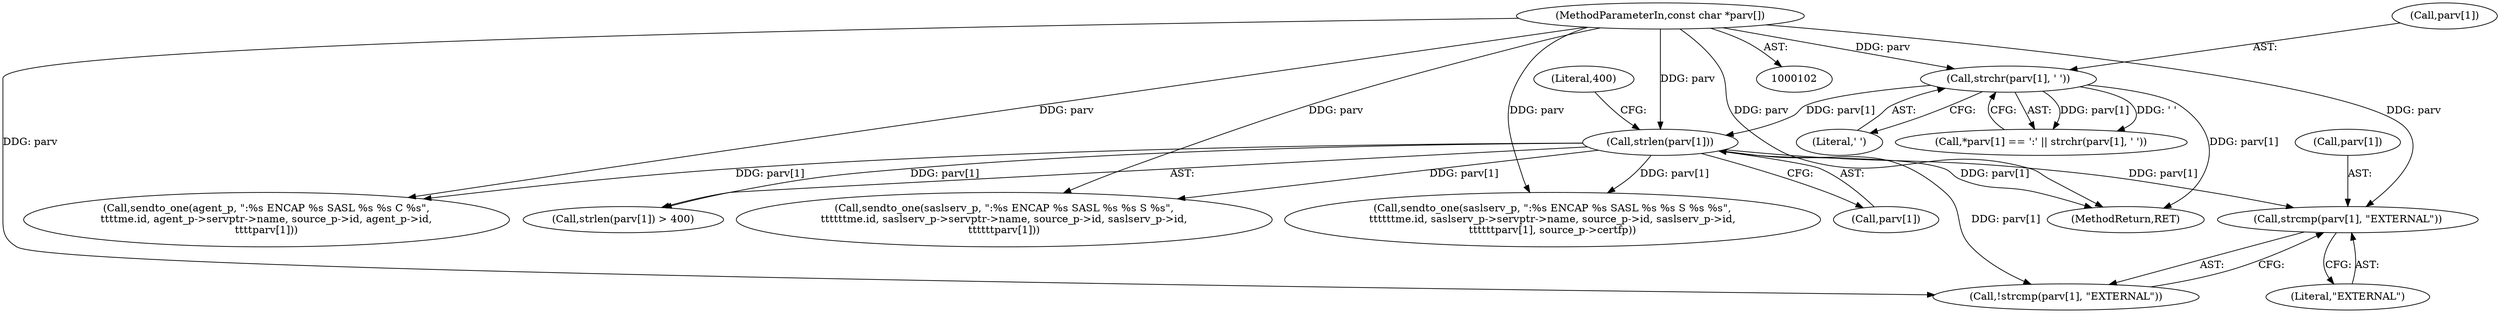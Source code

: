 digraph "0_charybdis_818a3fda944b26d4814132cee14cfda4ea4aa824@API" {
"1000303" [label="(Call,strcmp(parv[1], \"EXTERNAL\"))"];
"1000216" [label="(Call,strlen(parv[1]))"];
"1000146" [label="(Call,strchr(parv[1], ' '))"];
"1000106" [label="(MethodParameterIn,const char *parv[])"];
"1000147" [label="(Call,parv[1])"];
"1000220" [label="(Literal,400)"];
"1000217" [label="(Call,parv[1])"];
"1000304" [label="(Call,parv[1])"];
"1000303" [label="(Call,strcmp(parv[1], \"EXTERNAL\"))"];
"1000368" [label="(Call,sendto_one(agent_p, \":%s ENCAP %s SASL %s %s C %s\",\n\t\t\t\tme.id, agent_p->servptr->name, source_p->id, agent_p->id,\n\t\t\t\tparv[1]))"];
"1000106" [label="(MethodParameterIn,const char *parv[])"];
"1000150" [label="(Literal,' ')"];
"1000139" [label="(Call,*parv[1] == ':' || strchr(parv[1], ' '))"];
"1000146" [label="(Call,strchr(parv[1], ' '))"];
"1000302" [label="(Call,!strcmp(parv[1], \"EXTERNAL\"))"];
"1000337" [label="(Call,sendto_one(saslserv_p, \":%s ENCAP %s SASL %s %s S %s\",\n\t\t\t\t\t\tme.id, saslserv_p->servptr->name, source_p->id, saslserv_p->id,\n\t\t\t\t\t\tparv[1]))"];
"1000313" [label="(Call,sendto_one(saslserv_p, \":%s ENCAP %s SASL %s %s S %s %s\",\n\t\t\t\t\t\tme.id, saslserv_p->servptr->name, source_p->id, saslserv_p->id,\n\t\t\t\t\t\tparv[1], source_p->certfp))"];
"1000396" [label="(MethodReturn,RET)"];
"1000216" [label="(Call,strlen(parv[1]))"];
"1000307" [label="(Literal,\"EXTERNAL\")"];
"1000215" [label="(Call,strlen(parv[1]) > 400)"];
"1000303" -> "1000302"  [label="AST: "];
"1000303" -> "1000307"  [label="CFG: "];
"1000304" -> "1000303"  [label="AST: "];
"1000307" -> "1000303"  [label="AST: "];
"1000302" -> "1000303"  [label="CFG: "];
"1000216" -> "1000303"  [label="DDG: parv[1]"];
"1000106" -> "1000303"  [label="DDG: parv"];
"1000216" -> "1000215"  [label="AST: "];
"1000216" -> "1000217"  [label="CFG: "];
"1000217" -> "1000216"  [label="AST: "];
"1000220" -> "1000216"  [label="CFG: "];
"1000216" -> "1000396"  [label="DDG: parv[1]"];
"1000216" -> "1000215"  [label="DDG: parv[1]"];
"1000146" -> "1000216"  [label="DDG: parv[1]"];
"1000106" -> "1000216"  [label="DDG: parv"];
"1000216" -> "1000302"  [label="DDG: parv[1]"];
"1000216" -> "1000313"  [label="DDG: parv[1]"];
"1000216" -> "1000337"  [label="DDG: parv[1]"];
"1000216" -> "1000368"  [label="DDG: parv[1]"];
"1000146" -> "1000139"  [label="AST: "];
"1000146" -> "1000150"  [label="CFG: "];
"1000147" -> "1000146"  [label="AST: "];
"1000150" -> "1000146"  [label="AST: "];
"1000139" -> "1000146"  [label="CFG: "];
"1000146" -> "1000396"  [label="DDG: parv[1]"];
"1000146" -> "1000139"  [label="DDG: parv[1]"];
"1000146" -> "1000139"  [label="DDG: ' '"];
"1000106" -> "1000146"  [label="DDG: parv"];
"1000106" -> "1000102"  [label="AST: "];
"1000106" -> "1000396"  [label="DDG: parv"];
"1000106" -> "1000302"  [label="DDG: parv"];
"1000106" -> "1000313"  [label="DDG: parv"];
"1000106" -> "1000337"  [label="DDG: parv"];
"1000106" -> "1000368"  [label="DDG: parv"];
}
